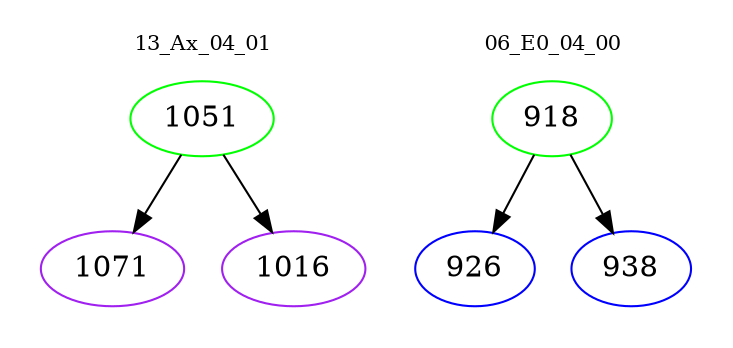 digraph{
subgraph cluster_0 {
color = white
label = "13_Ax_04_01";
fontsize=10;
T0_1051 [label="1051", color="green"]
T0_1051 -> T0_1071 [color="black"]
T0_1071 [label="1071", color="purple"]
T0_1051 -> T0_1016 [color="black"]
T0_1016 [label="1016", color="purple"]
}
subgraph cluster_1 {
color = white
label = "06_E0_04_00";
fontsize=10;
T1_918 [label="918", color="green"]
T1_918 -> T1_926 [color="black"]
T1_926 [label="926", color="blue"]
T1_918 -> T1_938 [color="black"]
T1_938 [label="938", color="blue"]
}
}

